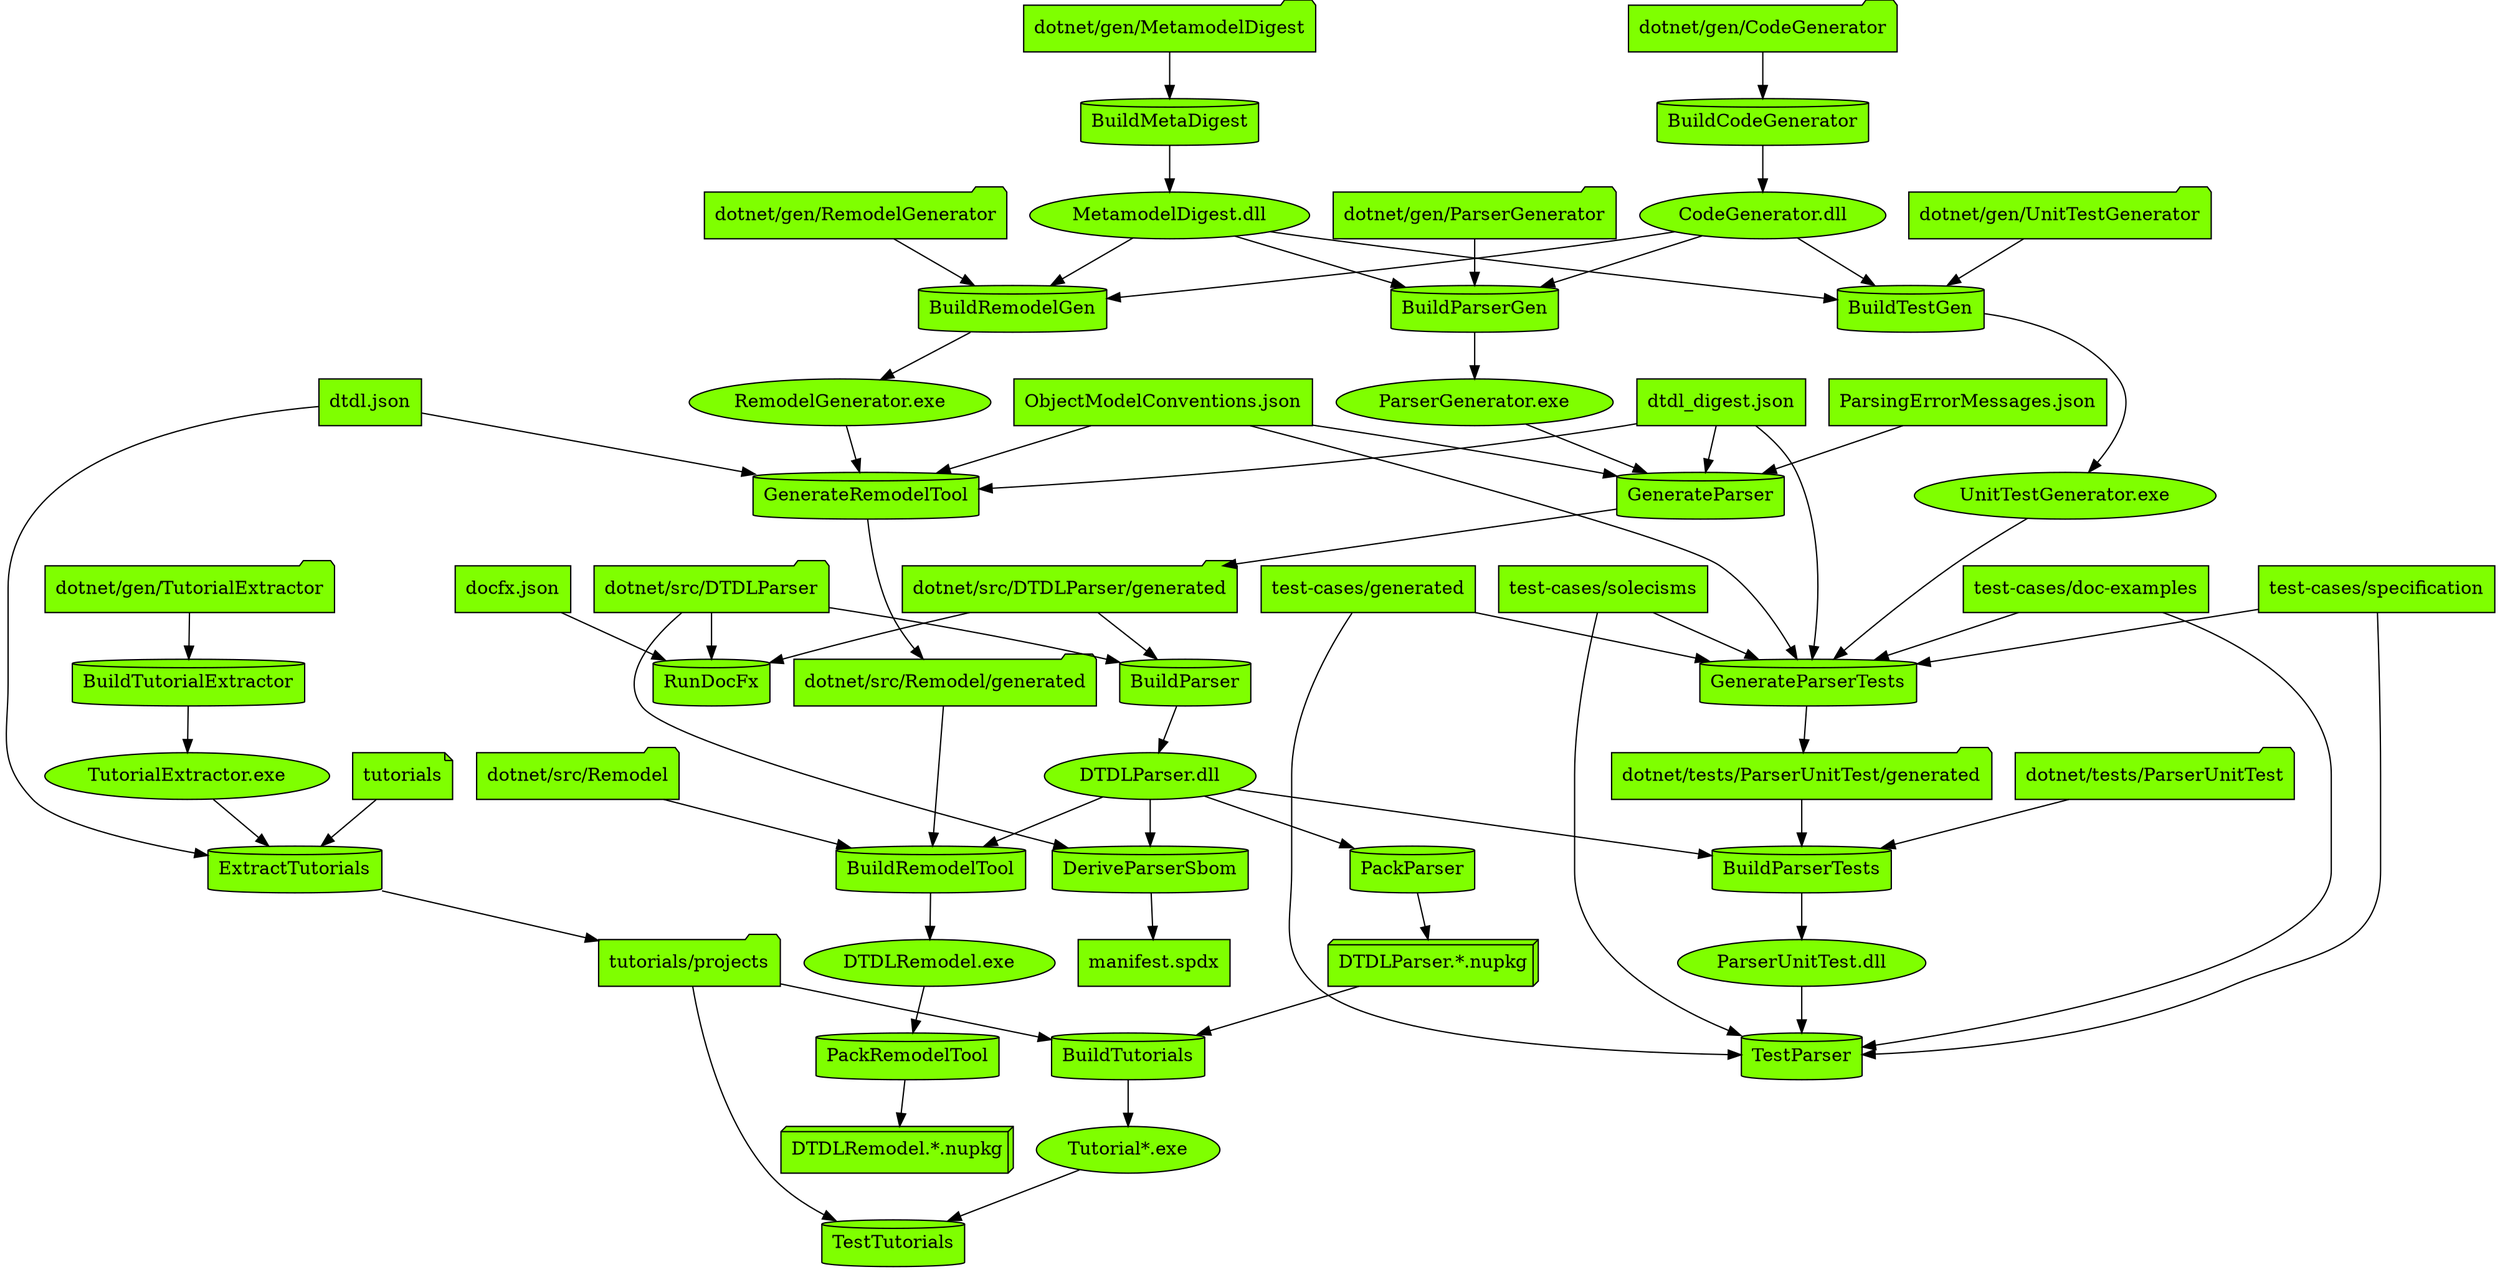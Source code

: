 digraph {
  {
    "BuildCodeGenerator" [shape=cylinder style=filled fillcolor=chartreuse]
    "BuildMetaDigest" [shape=cylinder style=filled fillcolor=chartreuse]
    "BuildParser" [shape=cylinder style=filled fillcolor=chartreuse]
    "BuildParserGen" [shape=cylinder style=filled fillcolor=chartreuse]
    "BuildParserTests" [shape=cylinder style=filled fillcolor=chartreuse]
    "BuildRemodelGen" [shape=cylinder style=filled fillcolor=chartreuse]
    "BuildRemodelTool" [shape=cylinder style=filled fillcolor=chartreuse]
    "BuildTestGen" [shape=cylinder style=filled fillcolor=chartreuse]
    "BuildTutorialExtractor" [shape=cylinder style=filled fillcolor=chartreuse]
    "BuildTutorials" [shape=cylinder style=filled fillcolor=chartreuse]
    "DeriveParserSbom" [shape=cylinder style=filled fillcolor=chartreuse]
    "ExtractTutorials" [shape=cylinder style=filled fillcolor=chartreuse]
    "GenerateParser" [shape=cylinder style=filled fillcolor=chartreuse]
    "GenerateParserTests" [shape=cylinder style=filled fillcolor=chartreuse]
    "GenerateRemodelTool" [shape=cylinder style=filled fillcolor=chartreuse]
    "PackParser" [shape=cylinder style=filled fillcolor=chartreuse]
    "PackRemodelTool" [shape=cylinder style=filled fillcolor=chartreuse]
    "RunDocFx" [shape=cylinder style=filled fillcolor=chartreuse]
    "TestParser" [shape=cylinder style=filled fillcolor=chartreuse]
    "TestTutorials" [shape=cylinder style=filled fillcolor=chartreuse]
    "dotnet/gen/CodeGenerator" [shape=folder style=filled fillcolor=chartreuse]
    "CodeGenerator.dll" [shape=ellipse style=filled fillcolor=chartreuse]
    "dotnet/gen/MetamodelDigest" [shape=folder style=filled fillcolor=chartreuse]
    "MetamodelDigest.dll" [shape=ellipse style=filled fillcolor=chartreuse]
    "dotnet/src/DTDLParser" [shape=folder style=filled fillcolor=chartreuse]
    "dotnet/src/DTDLParser/generated" [shape=folder style=filled fillcolor=chartreuse]
    "DTDLParser.dll" [shape=ellipse style=filled fillcolor=chartreuse]
    "dotnet/gen/ParserGenerator" [shape=folder style=filled fillcolor=chartreuse]
    "ParserGenerator.exe" [shape=ellipse style=filled fillcolor=chartreuse]
    "dotnet/tests/ParserUnitTest" [shape=folder style=filled fillcolor=chartreuse]
    "dotnet/tests/ParserUnitTest/generated" [shape=folder style=filled fillcolor=chartreuse]
    "ParserUnitTest.dll" [shape=ellipse style=filled fillcolor=chartreuse]
    "dotnet/gen/RemodelGenerator" [shape=folder style=filled fillcolor=chartreuse]
    "RemodelGenerator.exe" [shape=ellipse style=filled fillcolor=chartreuse]
    "dotnet/src/Remodel" [shape=folder style=filled fillcolor=chartreuse]
    "dotnet/src/Remodel/generated" [shape=folder style=filled fillcolor=chartreuse]
    "DTDLRemodel.exe" [shape=ellipse style=filled fillcolor=chartreuse]
    "dotnet/gen/UnitTestGenerator" [shape=folder style=filled fillcolor=chartreuse]
    "UnitTestGenerator.exe" [shape=ellipse style=filled fillcolor=chartreuse]
    "dotnet/gen/TutorialExtractor" [shape=folder style=filled fillcolor=chartreuse]
    "TutorialExtractor.exe" [shape=ellipse style=filled fillcolor=chartreuse]
    "DTDLParser.*.nupkg" [shape=box3d style=filled fillcolor=chartreuse]
    "tutorials/projects" [shape=folder style=filled fillcolor=chartreuse]
    "Tutorial*.exe" [shape=ellipse style=filled fillcolor=chartreuse]
    "manifest.spdx" [shape=box style=filled fillcolor=chartreuse]
    "dtdl.json" [shape=box style=filled fillcolor=chartreuse]
    "tutorials" [shape=note style=filled fillcolor=chartreuse]
    "dtdl_digest.json" [shape=box style=filled fillcolor=chartreuse]
    "ObjectModelConventions.json" [shape=box style=filled fillcolor=chartreuse]
    "ParsingErrorMessages.json" [shape=box style=filled fillcolor=chartreuse]
    "test-cases/generated" [shape=box style=filled fillcolor=chartreuse]
    "test-cases/solecisms" [shape=box style=filled fillcolor=chartreuse]
    "test-cases/doc-examples" [shape=box style=filled fillcolor=chartreuse]
    "test-cases/specification" [shape=box style=filled fillcolor=chartreuse]
    "DTDLRemodel.*.nupkg" [shape=box3d style=filled fillcolor=chartreuse]
    "docfx.json" [shape=box style=filled fillcolor=chartreuse]
  }
  "dotnet/gen/CodeGenerator" -> "BuildCodeGenerator"
  "BuildCodeGenerator" -> "CodeGenerator.dll"
  "dotnet/gen/MetamodelDigest" -> "BuildMetaDigest"
  "BuildMetaDigest" -> "MetamodelDigest.dll"
  "dotnet/src/DTDLParser" -> "BuildParser"
  "dotnet/src/DTDLParser/generated" -> "BuildParser"
  "BuildParser" -> "DTDLParser.dll"
  "dotnet/gen/ParserGenerator" -> "BuildParserGen"
  "MetamodelDigest.dll" -> "BuildParserGen"
  "CodeGenerator.dll" -> "BuildParserGen"
  "BuildParserGen" -> "ParserGenerator.exe"
  "dotnet/tests/ParserUnitTest" -> "BuildParserTests"
  "dotnet/tests/ParserUnitTest/generated" -> "BuildParserTests"
  "DTDLParser.dll" -> "BuildParserTests"
  "BuildParserTests" -> "ParserUnitTest.dll"
  "dotnet/gen/RemodelGenerator" -> "BuildRemodelGen"
  "MetamodelDigest.dll" -> "BuildRemodelGen"
  "CodeGenerator.dll" -> "BuildRemodelGen"
  "BuildRemodelGen" -> "RemodelGenerator.exe"
  "dotnet/src/Remodel" -> "BuildRemodelTool"
  "dotnet/src/Remodel/generated" -> "BuildRemodelTool"
  "DTDLParser.dll" -> "BuildRemodelTool"
  "BuildRemodelTool" -> "DTDLRemodel.exe"
  "dotnet/gen/UnitTestGenerator" -> "BuildTestGen"
  "MetamodelDigest.dll" -> "BuildTestGen"
  "CodeGenerator.dll" -> "BuildTestGen"
  "BuildTestGen" -> "UnitTestGenerator.exe"
  "dotnet/gen/TutorialExtractor" -> "BuildTutorialExtractor"
  "BuildTutorialExtractor" -> "TutorialExtractor.exe"
  "DTDLParser.*.nupkg" -> "BuildTutorials"
  "tutorials/projects" -> "BuildTutorials"
  "BuildTutorials" -> "Tutorial*.exe"
  "DTDLParser.dll" -> "DeriveParserSbom"
  "dotnet/src/DTDLParser" -> "DeriveParserSbom"
  "DeriveParserSbom" -> "manifest.spdx"
  "TutorialExtractor.exe" -> "ExtractTutorials"
  "dtdl.json" -> "ExtractTutorials"
  "tutorials" -> "ExtractTutorials"
  "ExtractTutorials" -> "tutorials/projects"
  "ParserGenerator.exe" -> "GenerateParser"
  "dtdl_digest.json" -> "GenerateParser"
  "ObjectModelConventions.json" -> "GenerateParser"
  "ParsingErrorMessages.json" -> "GenerateParser"
  "GenerateParser" -> "dotnet/src/DTDLParser/generated"
  "UnitTestGenerator.exe" -> "GenerateParserTests"
  "dtdl_digest.json" -> "GenerateParserTests"
  "ObjectModelConventions.json" -> "GenerateParserTests"
  "test-cases/generated" -> "GenerateParserTests"
  "test-cases/solecisms" -> "GenerateParserTests"
  "test-cases/doc-examples" -> "GenerateParserTests"
  "test-cases/specification" -> "GenerateParserTests"
  "GenerateParserTests" -> "dotnet/tests/ParserUnitTest/generated"
  "RemodelGenerator.exe" -> "GenerateRemodelTool"
  "dtdl.json" -> "GenerateRemodelTool"
  "dtdl_digest.json" -> "GenerateRemodelTool"
  "ObjectModelConventions.json" -> "GenerateRemodelTool"
  "GenerateRemodelTool" -> "dotnet/src/Remodel/generated"
  "DTDLParser.dll" -> "PackParser"
  "PackParser" -> "DTDLParser.*.nupkg"
  "DTDLRemodel.exe" -> "PackRemodelTool"
  "PackRemodelTool" -> "DTDLRemodel.*.nupkg"
  "dotnet/src/DTDLParser" -> "RunDocFx"
  "dotnet/src/DTDLParser/generated" -> "RunDocFx"
  "docfx.json" -> "RunDocFx"
  "ParserUnitTest.dll" -> "TestParser"
  "test-cases/generated" -> "TestParser"
  "test-cases/solecisms" -> "TestParser"
  "test-cases/doc-examples" -> "TestParser"
  "test-cases/specification" -> "TestParser"
  "Tutorial*.exe" -> "TestTutorials"
  "tutorials/projects" -> "TestTutorials"
}
